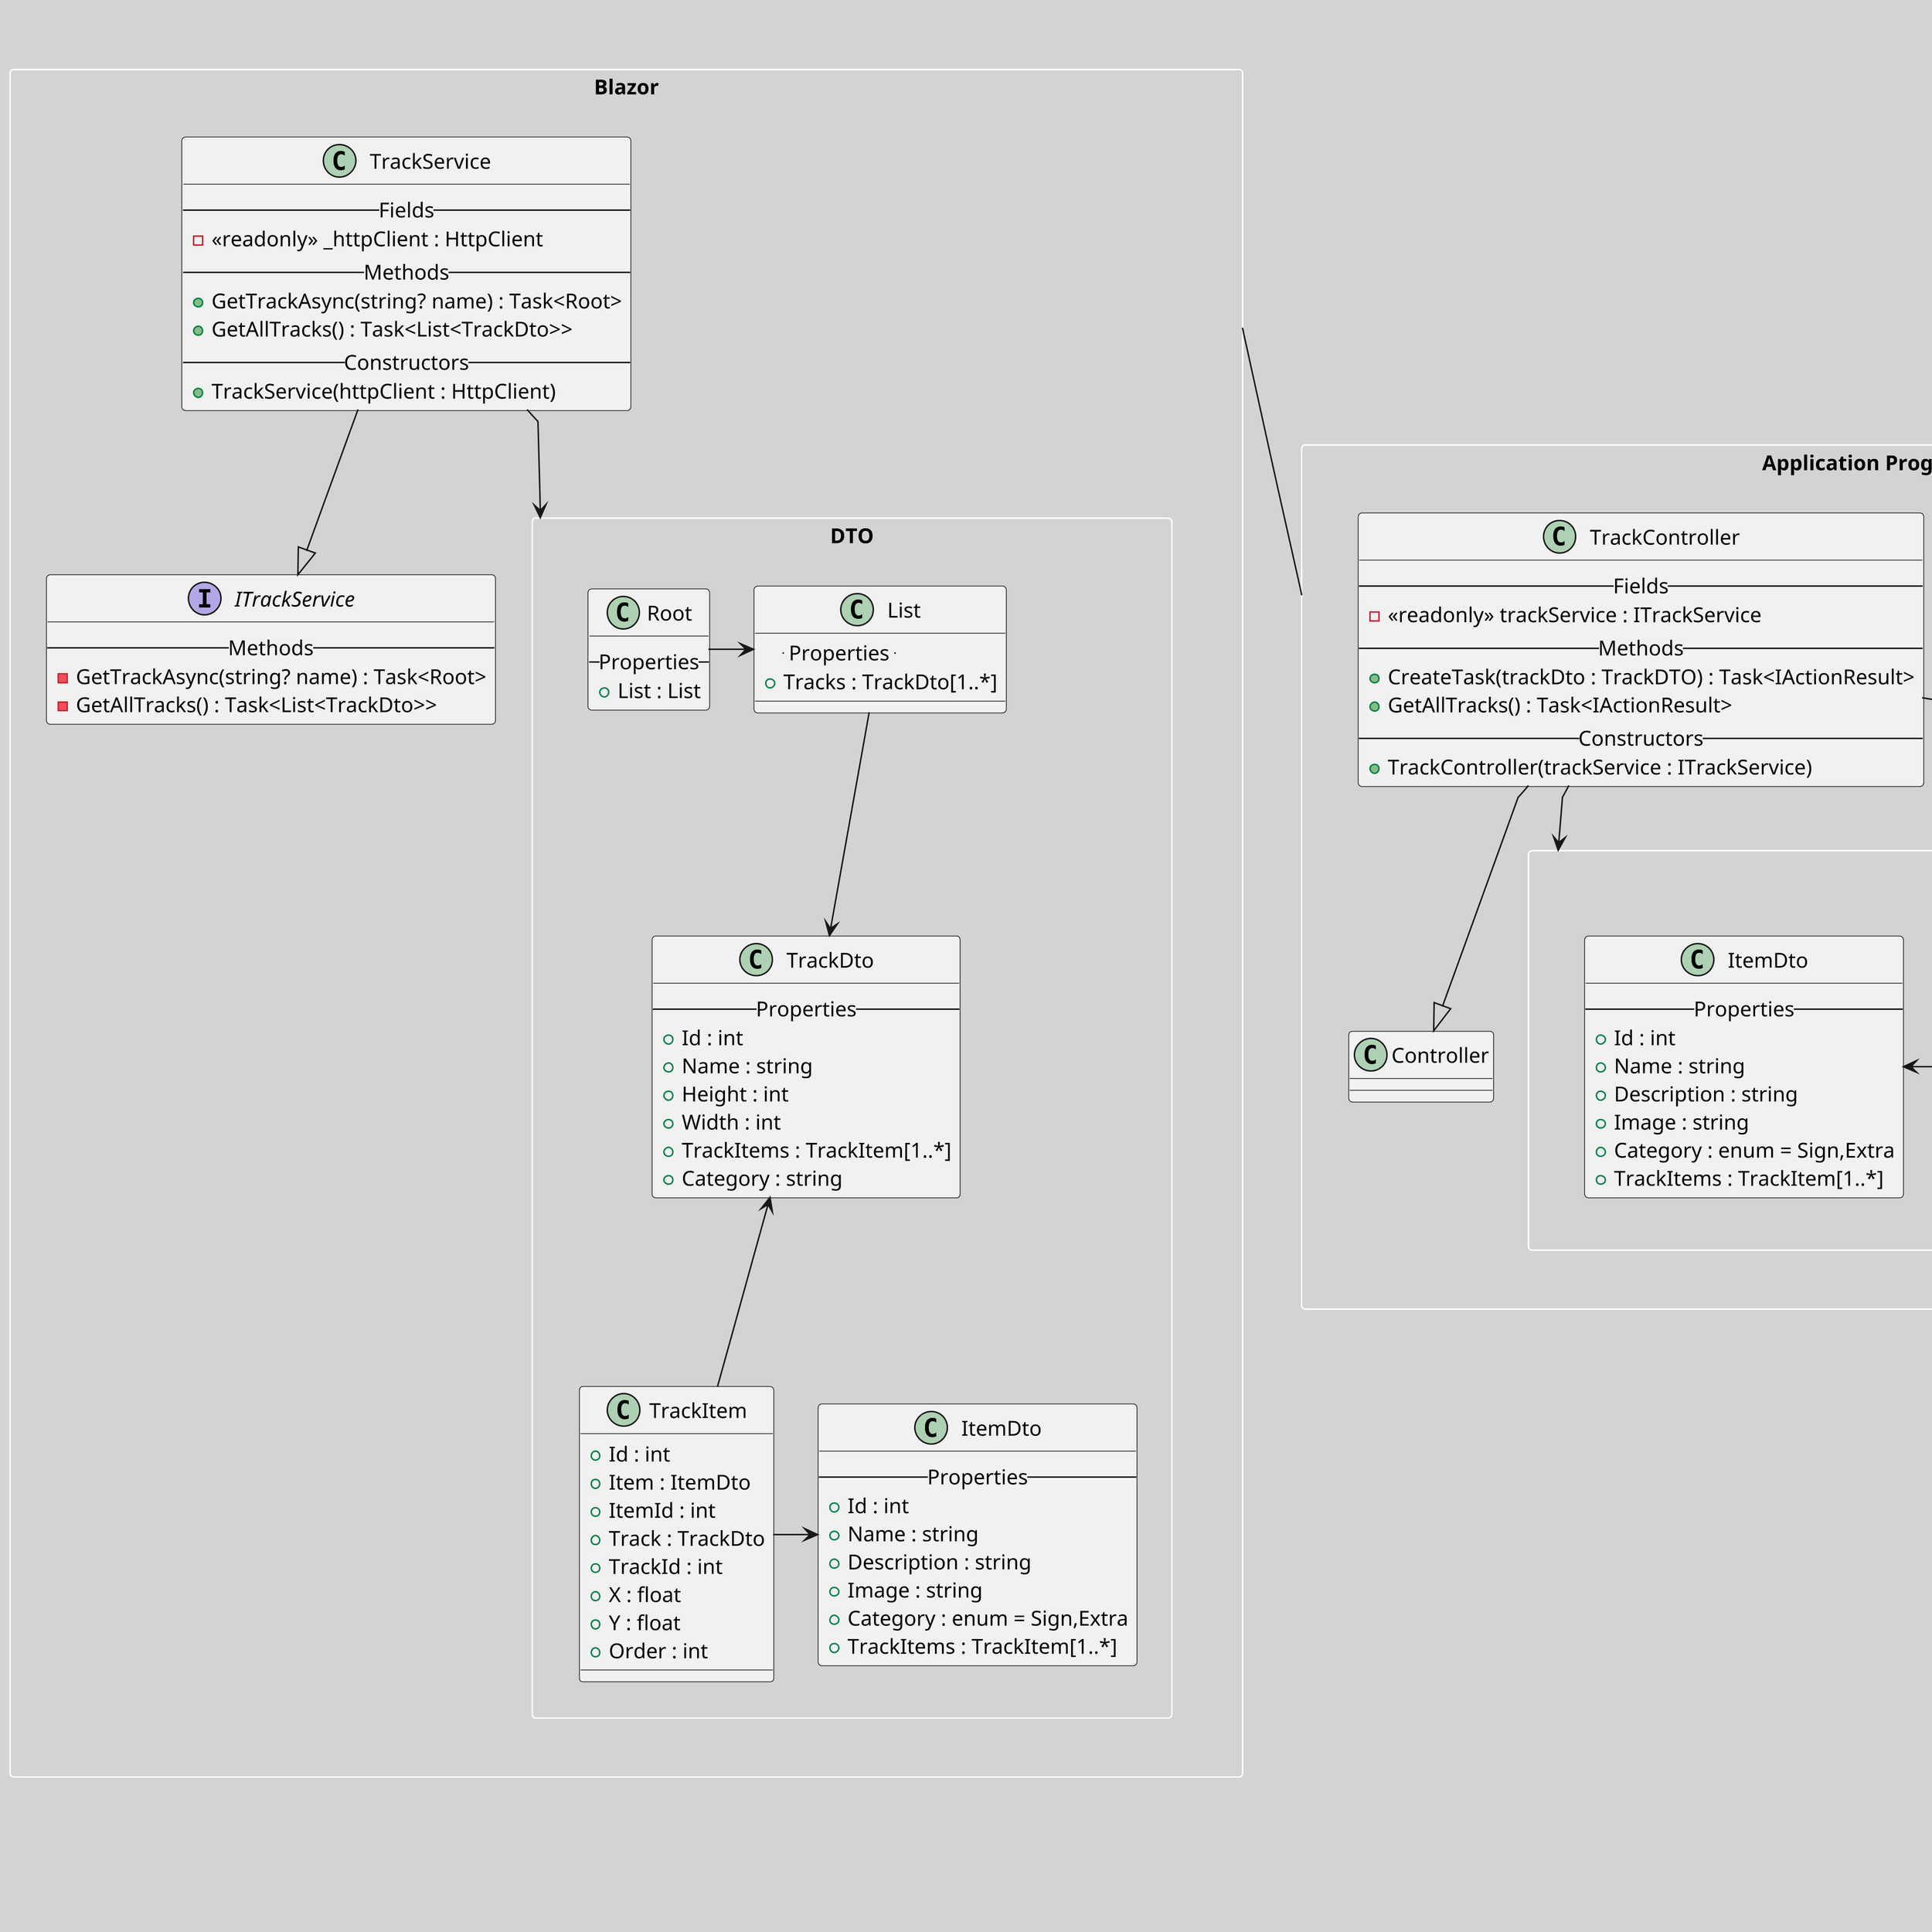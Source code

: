 @startuml DCDv2
title DCD
skinparam nodesep 30
skinparam ranksep 50
skinparam linetype polyline
skinparam dpi 300
skinparam ComponentBorderThickness 0
skinparam BackgroundColor lightgrey
skinparam ComponentBackgroundColor white
skinparam ComponentBorderColor white
skinparam PackageBorderColor white
rectangle "Blazor" as front{
    
    interface "ITrackService" as ITrackServiceBlazor{
        --Methods--
        - GetTrackAsync(string? name) : Task<Root> 
        - GetAllTracks() : Task<List<TrackDto>> 
    }
    class "TrackService" as TrackServiceBlazor {
        --Fields--
        - <<readonly>> _httpClient : HttpClient
        --Methods--
        + GetTrackAsync(string? name) : Task<Root> 
        + GetAllTracks() : Task<List<TrackDto>> 
        --Constructors--
        + TrackService(httpClient : HttpClient)
    }
    rectangle "DTO" as DTOBlazor{
        class "Root" as RootDTOBlazor{
            --Properties--
            + List : List
        }
        class "List" as ListDtoBlazor{
            -- Properties -- 
            + Tracks : TrackDto[1..*]
        }
        class "ItemDto" as ItemDTOBlazor{
            --Properties--
            + Id : int
            + Name : string
            + Description : string
            + Image : string
            + Category : enum = Sign,Extra
            + TrackItems : TrackItem[1..*]
        }
        class "TrackDto" as TrackDtoBlazor{
            --Properties--
            + Id : int
            + Name : string
            + Height : int
            + Width : int
            + TrackItems : TrackItem[1..*]
            + Category : string
        }
        class "TrackItem" as TrackItemDtoBlazor{
            + Id : int
            + Item : ItemDto
            + ItemId : int
            + Track : TrackDto
            + TrackId : int
            + X : float
            + Y : float
            + Order : int

        }

    }
}
rectangle "Application Programming Interface" as API {
    class TrackController{
        --Fields--
        - <<readonly>> trackService : ITrackService 
        --Methods--
        + CreateTask(trackDto : TrackDTO) : Task<IActionResult> 
        + GetAllTracks() : Task<IActionResult>
        --Constructors--
        + TrackController(trackService : ITrackService) 
    }
    class Controller
    rectangle DTO{
         class "ItemDto" as ItemDTOAPI{
            --Properties--
            + Id : int
            + Name : string
            + Description : string
            + Image : string
            + Category : enum = Sign,Extra
            + TrackItems : TrackItem[1..*]
        }
        class "TrackDto" as TrackDtoAPI{
            --Properties--
            + Id : int
            + Name : string
            + Height : int
            + Width : int
            + TrackItems : TrackItem[1..*]
            + Category : string
        }
        class "TrackItem" as TrackItemDtoAPI{
            + Id : int
            + Item : ItemDto
            + ItemId : int
            + Track : TrackDto
            + TrackId : int
            + X : float
            + Y : float
            + Order : int

        }

    }
}
rectangle "Services" as Service{
    interface ITrackService{
        --Methods--
        - CreateTrack(track :Track ) : Task
        - GetAllTracksAsync() :Task<IEnumerable<Track>> 
    }
    class TrackService{
        -- Fields --
        - _trackRepository : ITrackRepo
        -- Methods --
        + CreateTrack(track :Track ) : Task
        + GetAllTracksAsync() :Task<IEnumerable<Track>> 
        -- Contructor --
        + TrackService(trackRepository: ITrackRepo )
        
    }   
}

rectangle "Repositories" as Repositories{
    class "GenericRepository"{
            --Methods--
            + Get(): IReadOnlyList<T>
            + GetById(int id) <T>
            + Create(T entity) : void
            + Update(T entity) : void
            + Delete(T entity) : void
        }

        interface "IGenericRepository"{
            --Methods--
            + Get(): IReadOnlyList<T>
            + GetById(int id) <T>
            + Create(T entity) : void
            + Update(T entity) : void
            + Delete(T entity) : void
        }
        interface IItemRepo
        interface ITrackRepo
        class "ItemRepo"{

        }
        class "TrackRepo"{

        }
}

rectangle "Data" as models{
    package EntityModels{
        abstract class BaseEntity{
            -- Properties --
            + {abstract}<<abstract>> Id : int
            + {abstract}<<abstract>> Name : string
        }
        entity Track<Bane>{
            -- Properties --
            + <<get, set>> Height : float
            + <<get, set>> Width : float
            ==Navigation Properties==
            + TrackItems : TrackItem[0..*]
        }
        entity TrackItem{
            -- Fields --
            + Id : int
            + Item? : Item
            + ItemId : int

            + Track? :  track
            + TrackId : int
            -- Payload --
            + <<get, set>> X : float
            + <<get, set>> Y : float
            + <<get, set>> Order : int
        }
        entity Item<Bane Element>{
            -- Properties --
            + <<get, set>> Category : Category
            + <<get, set>> Description : string
            + <<get, set>> Image : string
            + <<get, set>> Placement : Placement
            + <<get, set>> Difficulty : string
            ==Navigation Properties==
            + TrackItems : TrackItems[0..*]
        }
    }
    package Data{
        class DataContext{
            --Properties--
            + Tracks : DbSet<Track>
            + Items : DbSet<Item>
            + TrackItems : Dbset<TrackItems>
            --Methods--
            + OnConfiguring(DbContextOptionbuilder optionsBuilder)
            + OnModelCreating(ModelBuilder modelbuilder)
        }
    }

}
front -- API
RootDTOBlazor -> ListDtoBlazor
ListDtoBlazor --> TrackDtoBlazor
TrackDtoBlazor <-- TrackItemDtoBlazor
TrackItemDtoBlazor -> ItemDTOBlazor

TrackServiceBlazor --|> ITrackServiceBlazor
TrackServiceBlazor --> DTOBlazor
TrackController --> ITrackService
TrackController --|> Controller
TrackController --> DTO
ItemDTOAPI <- TrackItemDtoAPI
TrackItemDtoAPI -> TrackDtoAPI
IGenericRepository  <|-- GenericRepository
IGenericRepository --> DataContext
GenericRepository <|-- IItemRepo
GenericRepository <|-- ITrackRepo
ITrackRepo <|-- TrackRepo
IItemRepo <|-- ItemRepo
TrackService -> ITrackRepo
ITrackService <|-- TrackService
BaseEntity  <- Track
BaseEntity <- Item
Track <|--|> TrackItem
TrackItem <|--|> Item
DataContext -|> Track
DataContext -|> TrackItem
DataContext -|> Item

@enduml